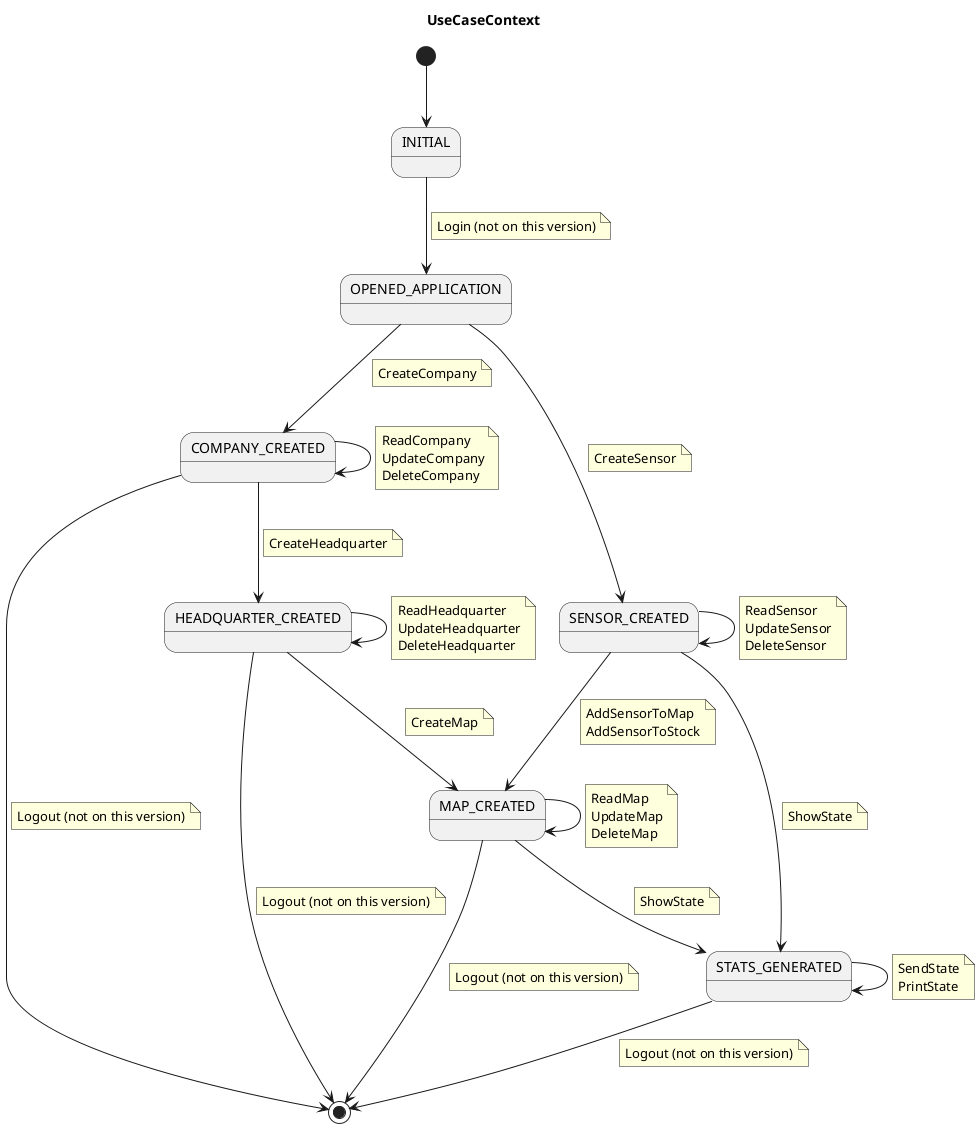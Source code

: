 @startuml
title UseCaseContext

state INITIAL
state OPENED_APPLICATION
state COMPANY_CREATED
state HEADQUARTER_CREATED
state MAP_CREATED
state SENSOR_CREATED
state STATS_GENERATED

[*] --> INITIAL

INITIAL --> OPENED_APPLICATION
note on link
    Login (not on this version)
end note

OPENED_APPLICATION --> COMPANY_CREATED
    note on link
        CreateCompany
    end note
COMPANY_CREATED --> COMPANY_CREATED
note on link
    ReadCompany
    UpdateCompany
    DeleteCompany
end note

COMPANY_CREATED --> HEADQUARTER_CREATED
    note on link
        CreateHeadquarter
    end note

HEADQUARTER_CREATED --> HEADQUARTER_CREATED
    note on link
        ReadHeadquarter
        UpdateHeadquarter
        DeleteHeadquarter
    end note

HEADQUARTER_CREATED --> MAP_CREATED
    note on link
        CreateMap
    end note

MAP_CREATED --> MAP_CREATED
    note on link
        ReadMap
        UpdateMap
        DeleteMap
    end note

MAP_CREATED --> STATS_GENERATED
    note on link
        ShowState
    end note

OPENED_APPLICATION --> SENSOR_CREATED
    note on link
        CreateSensor
    end note

SENSOR_CREATED --> SENSOR_CREATED
    note on link
        ReadSensor
        UpdateSensor
        DeleteSensor
    end note

COMPANY_CREATED --> [*]
      note on link
          Logout (not on this version)
      end note

HEADQUARTER_CREATED --> [*]
      note on link
          Logout (not on this version)
      end note

MAP_CREATED --> [*]
      note on link
          Logout (not on this version)
      end note

SENSOR_CREATED --> STATS_GENERATED
    note on link
        ShowState
    end note


SENSOR_CREATED --> MAP_CREATED
    note on link
        AddSensorToMap
        AddSensorToStock
    end note

STATS_GENERATED --> STATS_GENERATED
    note on link
        SendState
        PrintState
    end note

STATS_GENERATED --> [*]
      note on link
          Logout (not on this version)
      end note
@enduml